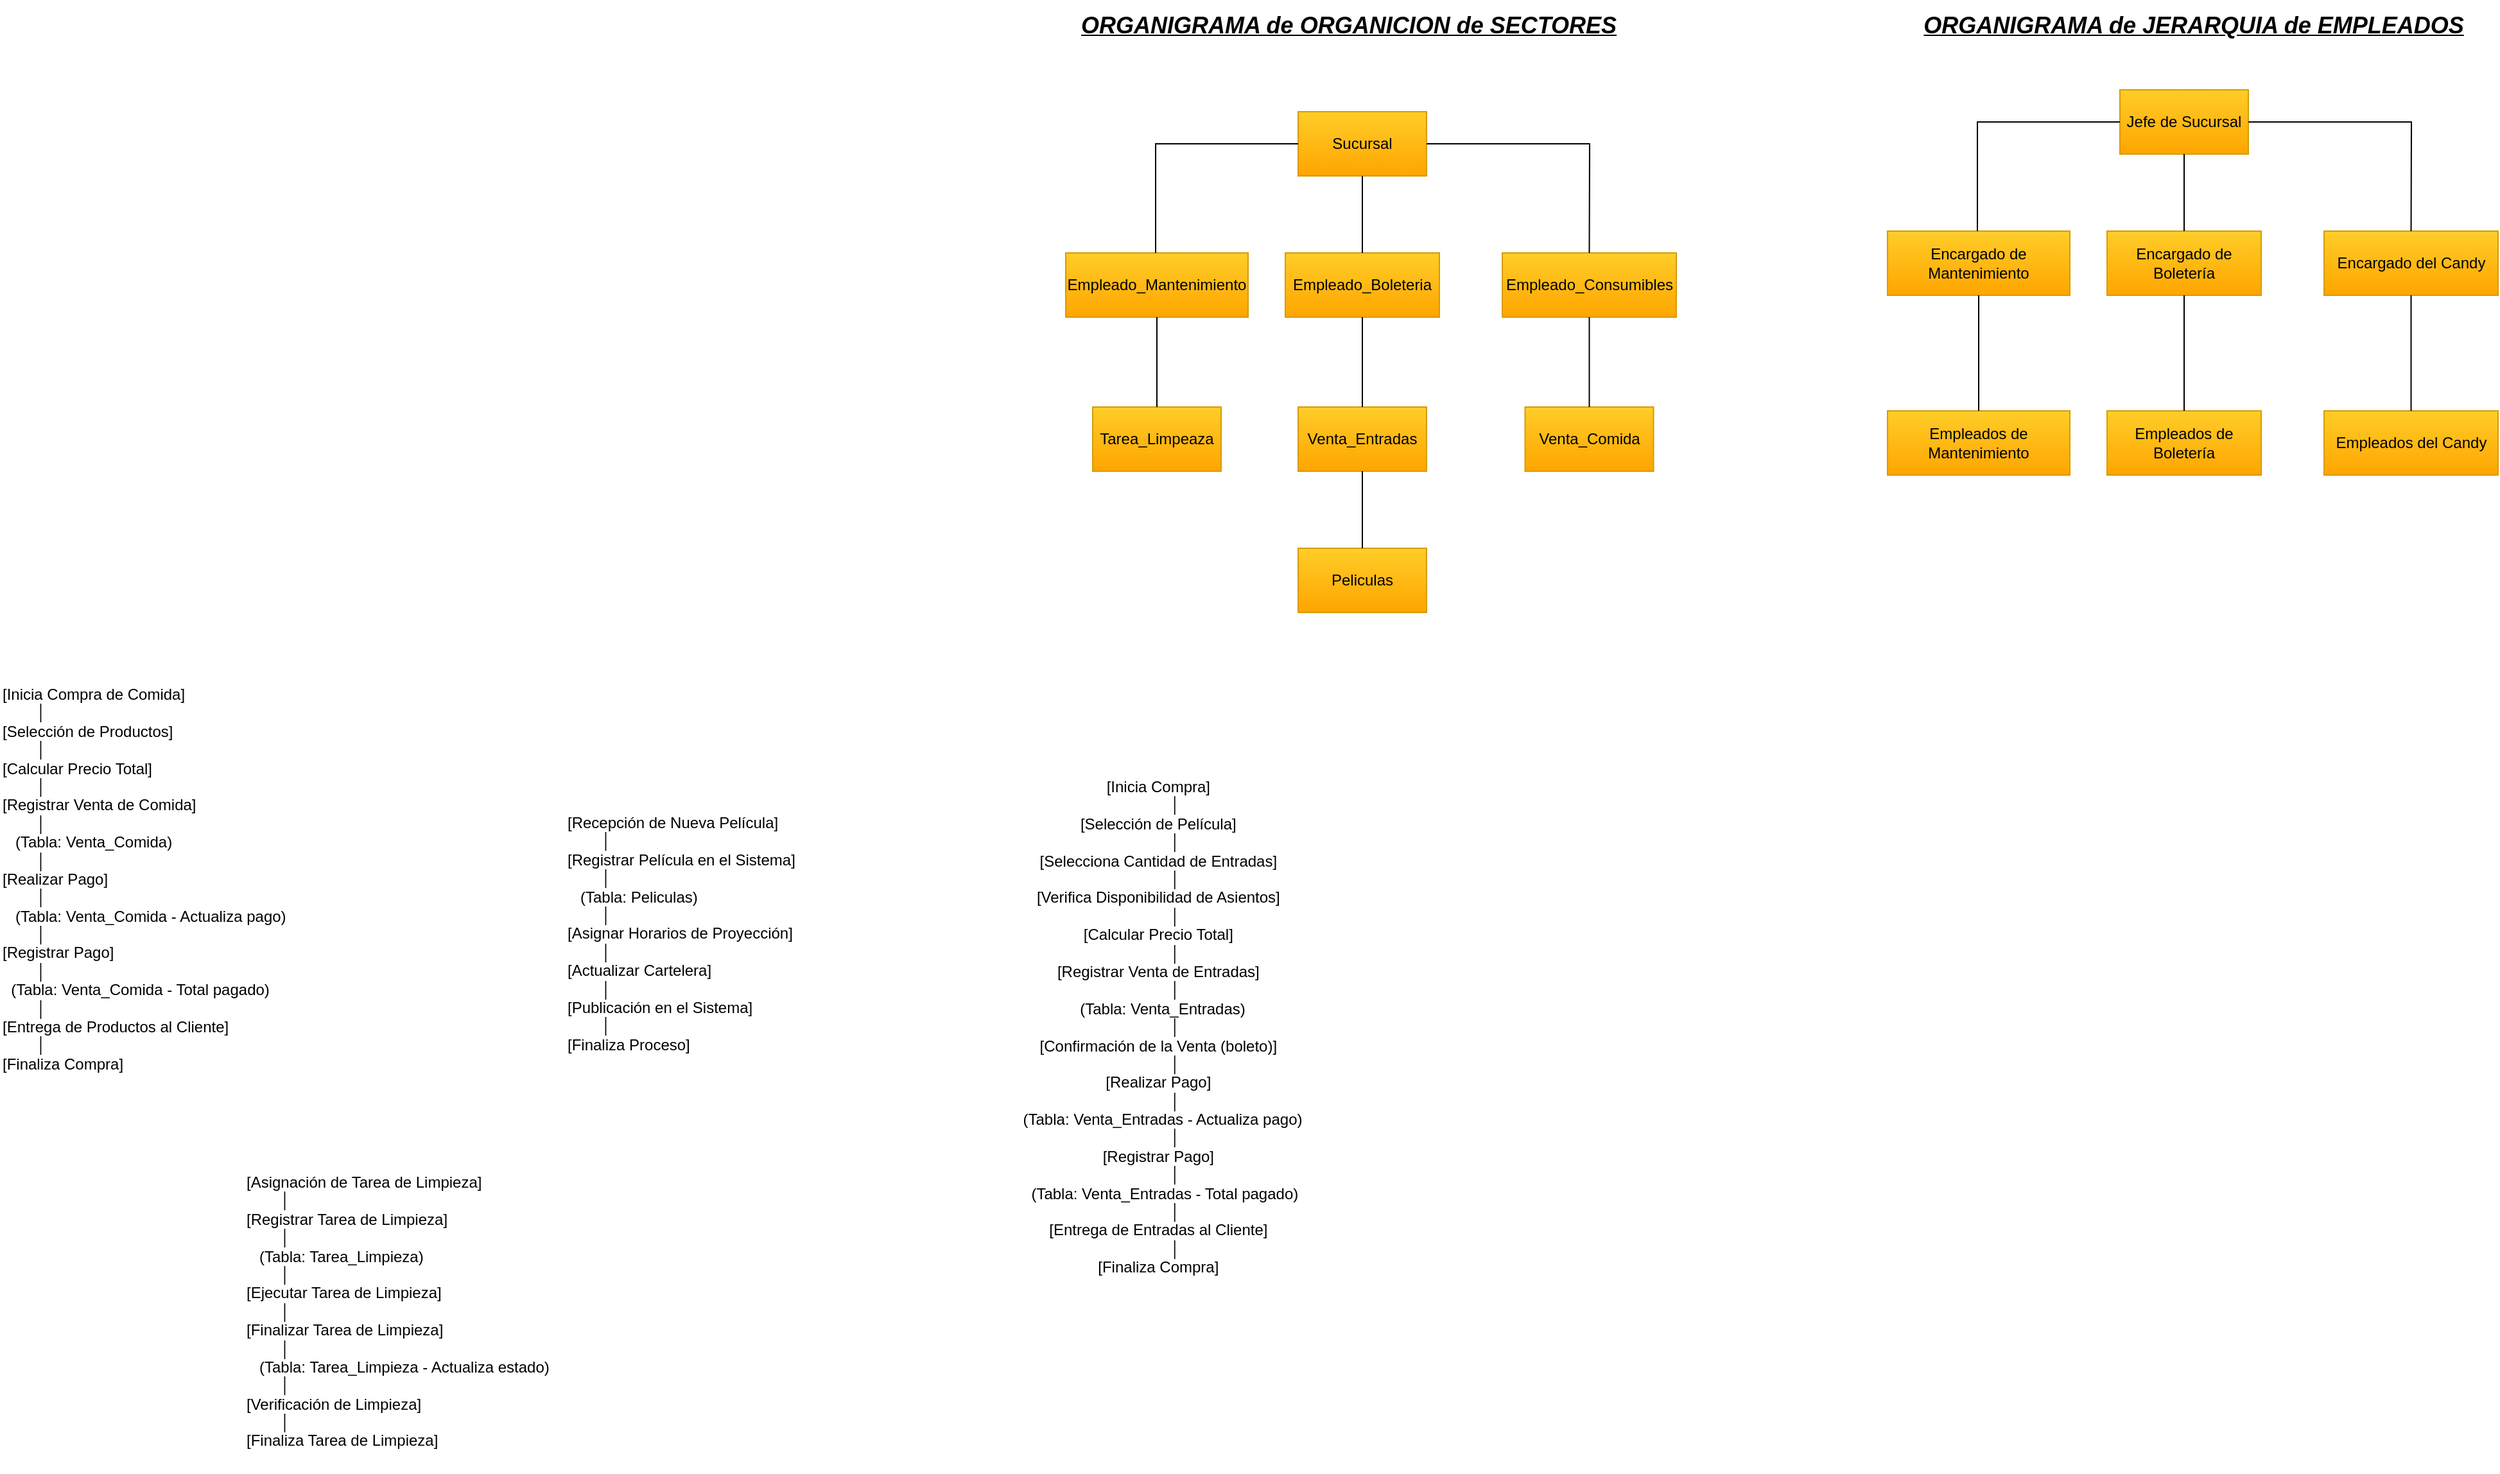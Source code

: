 <mxfile version="24.8.4">
  <diagram name="Página-1" id="1JRPIV7WGd91sIn-pRir">
    <mxGraphModel dx="2070" dy="705" grid="1" gridSize="10" guides="1" tooltips="1" connect="1" arrows="1" fold="1" page="1" pageScale="1" pageWidth="827" pageHeight="1169" math="0" shadow="0">
      <root>
        <mxCell id="0" />
        <mxCell id="1" parent="0" />
        <mxCell id="mKxBOqEnbxrsm3muFIDF-4" value="Empleado_Boleteria" style="rounded=0;whiteSpace=wrap;html=1;fillColor=#ffcd28;gradientColor=#ffa500;strokeColor=#d79b00;" vertex="1" parent="1">
          <mxGeometry x="231" y="430" width="120" height="50" as="geometry" />
        </mxCell>
        <mxCell id="mKxBOqEnbxrsm3muFIDF-5" value="Sucursal" style="rounded=0;whiteSpace=wrap;html=1;fillColor=#ffcd28;gradientColor=#ffa500;strokeColor=#d79b00;" vertex="1" parent="1">
          <mxGeometry x="241" y="320" width="100" height="50" as="geometry" />
        </mxCell>
        <mxCell id="mKxBOqEnbxrsm3muFIDF-6" value="Empleado_Consumibles" style="rounded=0;whiteSpace=wrap;html=1;fillColor=#ffcd28;gradientColor=#ffa500;strokeColor=#d79b00;" vertex="1" parent="1">
          <mxGeometry x="400" y="430" width="135.5" height="50" as="geometry" />
        </mxCell>
        <mxCell id="mKxBOqEnbxrsm3muFIDF-7" value="Empleado_Mantenimiento" style="rounded=0;whiteSpace=wrap;html=1;fillColor=#ffcd28;gradientColor=#ffa500;strokeColor=#d79b00;" vertex="1" parent="1">
          <mxGeometry x="60" y="430" width="142" height="50" as="geometry" />
        </mxCell>
        <mxCell id="mKxBOqEnbxrsm3muFIDF-9" value="Venta_Comida" style="rounded=0;whiteSpace=wrap;html=1;fillColor=#ffcd28;gradientColor=#ffa500;strokeColor=#d79b00;" vertex="1" parent="1">
          <mxGeometry x="417.75" y="550" width="100" height="50" as="geometry" />
        </mxCell>
        <mxCell id="mKxBOqEnbxrsm3muFIDF-10" value="Venta_Entradas" style="rounded=0;whiteSpace=wrap;html=1;fillColor=#ffcd28;gradientColor=#ffa500;strokeColor=#d79b00;" vertex="1" parent="1">
          <mxGeometry x="241" y="550" width="100" height="50" as="geometry" />
        </mxCell>
        <mxCell id="mKxBOqEnbxrsm3muFIDF-11" value="Tarea_Limpeaza" style="rounded=0;whiteSpace=wrap;html=1;fillColor=#ffcd28;gradientColor=#ffa500;strokeColor=#d79b00;" vertex="1" parent="1">
          <mxGeometry x="81" y="550" width="100" height="50" as="geometry" />
        </mxCell>
        <mxCell id="mKxBOqEnbxrsm3muFIDF-12" value="Peliculas" style="rounded=0;whiteSpace=wrap;html=1;fillColor=#ffcd28;gradientColor=#ffa500;strokeColor=#d79b00;" vertex="1" parent="1">
          <mxGeometry x="241" y="660" width="100" height="50" as="geometry" />
        </mxCell>
        <mxCell id="mKxBOqEnbxrsm3muFIDF-18" value="" style="endArrow=none;html=1;rounded=0;entryX=0;entryY=0.5;entryDx=0;entryDy=0;" edge="1" parent="1" target="mKxBOqEnbxrsm3muFIDF-5">
          <mxGeometry width="50" height="50" relative="1" as="geometry">
            <mxPoint x="130" y="430" as="sourcePoint" />
            <mxPoint x="170" y="320" as="targetPoint" />
            <Array as="points">
              <mxPoint x="130" y="345" />
            </Array>
          </mxGeometry>
        </mxCell>
        <mxCell id="mKxBOqEnbxrsm3muFIDF-19" value="" style="endArrow=none;html=1;rounded=0;entryX=1;entryY=0.5;entryDx=0;entryDy=0;exitX=0.5;exitY=0;exitDx=0;exitDy=0;" edge="1" parent="1" source="mKxBOqEnbxrsm3muFIDF-6" target="mKxBOqEnbxrsm3muFIDF-5">
          <mxGeometry width="50" height="50" relative="1" as="geometry">
            <mxPoint x="460" y="400" as="sourcePoint" />
            <mxPoint x="510" y="350" as="targetPoint" />
            <Array as="points">
              <mxPoint x="468" y="345" />
            </Array>
          </mxGeometry>
        </mxCell>
        <mxCell id="mKxBOqEnbxrsm3muFIDF-20" value="" style="endArrow=none;html=1;rounded=0;entryX=0.5;entryY=1;entryDx=0;entryDy=0;exitX=0.5;exitY=0;exitDx=0;exitDy=0;" edge="1" parent="1" source="mKxBOqEnbxrsm3muFIDF-4" target="mKxBOqEnbxrsm3muFIDF-5">
          <mxGeometry width="50" height="50" relative="1" as="geometry">
            <mxPoint x="180" y="580" as="sourcePoint" />
            <mxPoint x="230" y="530" as="targetPoint" />
          </mxGeometry>
        </mxCell>
        <mxCell id="mKxBOqEnbxrsm3muFIDF-21" value="" style="endArrow=none;html=1;rounded=0;entryX=0.5;entryY=1;entryDx=0;entryDy=0;exitX=0.5;exitY=0;exitDx=0;exitDy=0;" edge="1" parent="1" source="mKxBOqEnbxrsm3muFIDF-11" target="mKxBOqEnbxrsm3muFIDF-7">
          <mxGeometry width="50" height="50" relative="1" as="geometry">
            <mxPoint x="40" y="570" as="sourcePoint" />
            <mxPoint x="90" y="520" as="targetPoint" />
          </mxGeometry>
        </mxCell>
        <mxCell id="mKxBOqEnbxrsm3muFIDF-22" value="" style="endArrow=none;html=1;rounded=0;entryX=0.5;entryY=1;entryDx=0;entryDy=0;exitX=0.5;exitY=0;exitDx=0;exitDy=0;" edge="1" parent="1" source="mKxBOqEnbxrsm3muFIDF-10" target="mKxBOqEnbxrsm3muFIDF-4">
          <mxGeometry width="50" height="50" relative="1" as="geometry">
            <mxPoint x="160" y="700" as="sourcePoint" />
            <mxPoint x="210" y="650" as="targetPoint" />
          </mxGeometry>
        </mxCell>
        <mxCell id="mKxBOqEnbxrsm3muFIDF-23" value="" style="endArrow=none;html=1;rounded=0;entryX=0.5;entryY=1;entryDx=0;entryDy=0;exitX=0.5;exitY=0;exitDx=0;exitDy=0;" edge="1" parent="1" source="mKxBOqEnbxrsm3muFIDF-9" target="mKxBOqEnbxrsm3muFIDF-6">
          <mxGeometry width="50" height="50" relative="1" as="geometry">
            <mxPoint x="380" y="570" as="sourcePoint" />
            <mxPoint x="430" y="520" as="targetPoint" />
          </mxGeometry>
        </mxCell>
        <mxCell id="mKxBOqEnbxrsm3muFIDF-24" value="" style="endArrow=none;html=1;rounded=0;entryX=0.5;entryY=1;entryDx=0;entryDy=0;exitX=0.5;exitY=0;exitDx=0;exitDy=0;" edge="1" parent="1" source="mKxBOqEnbxrsm3muFIDF-12" target="mKxBOqEnbxrsm3muFIDF-10">
          <mxGeometry width="50" height="50" relative="1" as="geometry">
            <mxPoint x="90" y="710" as="sourcePoint" />
            <mxPoint x="140" y="660" as="targetPoint" />
          </mxGeometry>
        </mxCell>
        <mxCell id="mKxBOqEnbxrsm3muFIDF-25" value="Encargado de Boletería" style="rounded=0;whiteSpace=wrap;html=1;fillColor=#ffcd28;gradientColor=#ffa500;strokeColor=#d79b00;" vertex="1" parent="1">
          <mxGeometry x="871" y="413" width="120" height="50" as="geometry" />
        </mxCell>
        <mxCell id="mKxBOqEnbxrsm3muFIDF-26" value="Jefe de Sucursal" style="rounded=0;whiteSpace=wrap;html=1;fillColor=#ffcd28;gradientColor=#ffa500;strokeColor=#d79b00;" vertex="1" parent="1">
          <mxGeometry x="881" y="303" width="100" height="50" as="geometry" />
        </mxCell>
        <mxCell id="mKxBOqEnbxrsm3muFIDF-27" value="Encargado del Candy" style="rounded=0;whiteSpace=wrap;html=1;fillColor=#ffcd28;gradientColor=#ffa500;strokeColor=#d79b00;" vertex="1" parent="1">
          <mxGeometry x="1040" y="413" width="135.5" height="50" as="geometry" />
        </mxCell>
        <mxCell id="mKxBOqEnbxrsm3muFIDF-28" value="Encargado de Mantenimiento" style="rounded=0;whiteSpace=wrap;html=1;fillColor=#ffcd28;gradientColor=#ffa500;strokeColor=#d79b00;" vertex="1" parent="1">
          <mxGeometry x="700" y="413" width="142" height="50" as="geometry" />
        </mxCell>
        <mxCell id="mKxBOqEnbxrsm3muFIDF-29" value="" style="endArrow=none;html=1;rounded=0;entryX=0;entryY=0.5;entryDx=0;entryDy=0;" edge="1" parent="1" target="mKxBOqEnbxrsm3muFIDF-26">
          <mxGeometry width="50" height="50" relative="1" as="geometry">
            <mxPoint x="770" y="413" as="sourcePoint" />
            <mxPoint x="810" y="303" as="targetPoint" />
            <Array as="points">
              <mxPoint x="770" y="328" />
            </Array>
          </mxGeometry>
        </mxCell>
        <mxCell id="mKxBOqEnbxrsm3muFIDF-30" value="" style="endArrow=none;html=1;rounded=0;entryX=1;entryY=0.5;entryDx=0;entryDy=0;exitX=0.5;exitY=0;exitDx=0;exitDy=0;" edge="1" parent="1" source="mKxBOqEnbxrsm3muFIDF-27" target="mKxBOqEnbxrsm3muFIDF-26">
          <mxGeometry width="50" height="50" relative="1" as="geometry">
            <mxPoint x="1100" y="383" as="sourcePoint" />
            <mxPoint x="1150" y="333" as="targetPoint" />
            <Array as="points">
              <mxPoint x="1108" y="328" />
            </Array>
          </mxGeometry>
        </mxCell>
        <mxCell id="mKxBOqEnbxrsm3muFIDF-31" value="" style="endArrow=none;html=1;rounded=0;entryX=0.5;entryY=1;entryDx=0;entryDy=0;exitX=0.5;exitY=0;exitDx=0;exitDy=0;" edge="1" parent="1" source="mKxBOqEnbxrsm3muFIDF-25" target="mKxBOqEnbxrsm3muFIDF-26">
          <mxGeometry width="50" height="50" relative="1" as="geometry">
            <mxPoint x="820" y="563" as="sourcePoint" />
            <mxPoint x="870" y="513" as="targetPoint" />
          </mxGeometry>
        </mxCell>
        <mxCell id="mKxBOqEnbxrsm3muFIDF-32" value="&lt;font style=&quot;font-size: 18px;&quot;&gt;&lt;b&gt;&lt;i&gt;&lt;u&gt;ORGANIGRAMA de ORGANICION de SECTORES&lt;/u&gt;&lt;/i&gt;&lt;/b&gt;&lt;/font&gt;" style="text;html=1;align=center;verticalAlign=middle;resizable=0;points=[];autosize=1;strokeColor=none;fillColor=none;" vertex="1" parent="1">
          <mxGeometry x="60" y="233" width="440" height="40" as="geometry" />
        </mxCell>
        <mxCell id="mKxBOqEnbxrsm3muFIDF-33" value="&lt;font style=&quot;font-size: 18px;&quot;&gt;&lt;b&gt;&lt;i&gt;&lt;u&gt;ORGANIGRAMA de JERARQUIA de EMPLEADOS&lt;/u&gt;&lt;/i&gt;&lt;/b&gt;&lt;/font&gt;" style="text;html=1;align=center;verticalAlign=middle;resizable=0;points=[];autosize=1;strokeColor=none;fillColor=none;" vertex="1" parent="1">
          <mxGeometry x="717.75" y="233" width="440" height="40" as="geometry" />
        </mxCell>
        <mxCell id="mKxBOqEnbxrsm3muFIDF-34" value="Empleados de Boletería" style="rounded=0;whiteSpace=wrap;html=1;fillColor=#ffcd28;gradientColor=#ffa500;strokeColor=#d79b00;" vertex="1" parent="1">
          <mxGeometry x="871" y="553" width="120" height="50" as="geometry" />
        </mxCell>
        <mxCell id="mKxBOqEnbxrsm3muFIDF-35" value="Empleados del Candy" style="rounded=0;whiteSpace=wrap;html=1;fillColor=#ffcd28;gradientColor=#ffa500;strokeColor=#d79b00;" vertex="1" parent="1">
          <mxGeometry x="1040" y="553" width="135.5" height="50" as="geometry" />
        </mxCell>
        <mxCell id="mKxBOqEnbxrsm3muFIDF-36" value="Empleados de Mantenimiento" style="rounded=0;whiteSpace=wrap;html=1;fillColor=#ffcd28;gradientColor=#ffa500;strokeColor=#d79b00;" vertex="1" parent="1">
          <mxGeometry x="700" y="553" width="142" height="50" as="geometry" />
        </mxCell>
        <mxCell id="mKxBOqEnbxrsm3muFIDF-37" value="" style="endArrow=none;html=1;rounded=0;entryX=0.5;entryY=1;entryDx=0;entryDy=0;exitX=0.5;exitY=0;exitDx=0;exitDy=0;" edge="1" parent="1" source="mKxBOqEnbxrsm3muFIDF-36" target="mKxBOqEnbxrsm3muFIDF-28">
          <mxGeometry width="50" height="50" relative="1" as="geometry">
            <mxPoint x="760" y="713" as="sourcePoint" />
            <mxPoint x="810" y="663" as="targetPoint" />
          </mxGeometry>
        </mxCell>
        <mxCell id="mKxBOqEnbxrsm3muFIDF-38" value="" style="endArrow=none;html=1;rounded=0;entryX=0.5;entryY=1;entryDx=0;entryDy=0;exitX=0.5;exitY=0;exitDx=0;exitDy=0;" edge="1" parent="1" source="mKxBOqEnbxrsm3muFIDF-34" target="mKxBOqEnbxrsm3muFIDF-25">
          <mxGeometry width="50" height="50" relative="1" as="geometry">
            <mxPoint x="850" y="703" as="sourcePoint" />
            <mxPoint x="900" y="653" as="targetPoint" />
          </mxGeometry>
        </mxCell>
        <mxCell id="mKxBOqEnbxrsm3muFIDF-39" value="" style="endArrow=none;html=1;rounded=0;entryX=0.5;entryY=1;entryDx=0;entryDy=0;exitX=0.5;exitY=0;exitDx=0;exitDy=0;" edge="1" parent="1" source="mKxBOqEnbxrsm3muFIDF-35" target="mKxBOqEnbxrsm3muFIDF-27">
          <mxGeometry width="50" height="50" relative="1" as="geometry">
            <mxPoint x="890" y="683" as="sourcePoint" />
            <mxPoint x="940" y="633" as="targetPoint" />
          </mxGeometry>
        </mxCell>
        <mxCell id="mKxBOqEnbxrsm3muFIDF-40" value="&lt;div&gt;[Inicia Compra]&amp;nbsp;&amp;nbsp;&lt;/div&gt;&lt;div&gt;&amp;nbsp; &amp;nbsp; &amp;nbsp; &amp;nbsp; │&amp;nbsp;&amp;nbsp;&lt;/div&gt;&lt;div&gt;[Selección de Película]&amp;nbsp;&amp;nbsp;&lt;/div&gt;&lt;div&gt;&amp;nbsp; &amp;nbsp; &amp;nbsp; &amp;nbsp; │&amp;nbsp;&amp;nbsp;&lt;/div&gt;&lt;div&gt;[Selecciona Cantidad de Entradas]&amp;nbsp;&amp;nbsp;&lt;/div&gt;&lt;div&gt;&amp;nbsp; &amp;nbsp; &amp;nbsp; &amp;nbsp; │&amp;nbsp;&amp;nbsp;&lt;/div&gt;&lt;div&gt;[Verifica Disponibilidad de Asientos]&amp;nbsp;&amp;nbsp;&lt;/div&gt;&lt;div&gt;&amp;nbsp; &amp;nbsp; &amp;nbsp; &amp;nbsp; │&amp;nbsp;&amp;nbsp;&lt;/div&gt;&lt;div&gt;[Calcular Precio Total]&amp;nbsp;&amp;nbsp;&lt;/div&gt;&lt;div&gt;&amp;nbsp; &amp;nbsp; &amp;nbsp; &amp;nbsp; │&amp;nbsp;&amp;nbsp;&lt;/div&gt;&lt;div&gt;[Registrar Venta de Entradas]&amp;nbsp;&amp;nbsp;&lt;/div&gt;&lt;div&gt;&amp;nbsp; &amp;nbsp; &amp;nbsp; &amp;nbsp; │&amp;nbsp;&amp;nbsp;&lt;/div&gt;&lt;div&gt;&amp;nbsp; (Tabla: Venta_Entradas)&amp;nbsp;&amp;nbsp;&lt;/div&gt;&lt;div&gt;&amp;nbsp; &amp;nbsp; &amp;nbsp; &amp;nbsp; │&amp;nbsp;&amp;nbsp;&lt;/div&gt;&lt;div&gt;[Confirmación de la Venta (boleto)]&amp;nbsp;&amp;nbsp;&lt;/div&gt;&lt;div&gt;&amp;nbsp; &amp;nbsp; &amp;nbsp; &amp;nbsp; │&amp;nbsp;&amp;nbsp;&lt;/div&gt;&lt;div&gt;[Realizar Pago]&amp;nbsp;&amp;nbsp;&lt;/div&gt;&lt;div&gt;&amp;nbsp; &amp;nbsp; &amp;nbsp; &amp;nbsp; │&amp;nbsp;&amp;nbsp;&lt;/div&gt;&lt;div&gt;&amp;nbsp; (Tabla: Venta_Entradas - Actualiza pago)&amp;nbsp;&amp;nbsp;&lt;/div&gt;&lt;div&gt;&amp;nbsp; &amp;nbsp; &amp;nbsp; &amp;nbsp; │&amp;nbsp;&amp;nbsp;&lt;/div&gt;&lt;div&gt;[Registrar Pago]&amp;nbsp;&amp;nbsp;&lt;/div&gt;&lt;div&gt;&amp;nbsp; &amp;nbsp; &amp;nbsp; &amp;nbsp; │&amp;nbsp;&amp;nbsp;&lt;/div&gt;&lt;div&gt;&amp;nbsp; &amp;nbsp;(Tabla: Venta_Entradas - Total pagado)&amp;nbsp;&amp;nbsp;&lt;/div&gt;&lt;div&gt;&amp;nbsp; &amp;nbsp; &amp;nbsp; &amp;nbsp; │&amp;nbsp;&amp;nbsp;&lt;/div&gt;&lt;div&gt;[Entrega de Entradas al Cliente]&amp;nbsp;&amp;nbsp;&lt;/div&gt;&lt;div&gt;&amp;nbsp; &amp;nbsp; &amp;nbsp; &amp;nbsp; │&amp;nbsp;&amp;nbsp;&lt;/div&gt;&lt;div&gt;[Finaliza Compra]&amp;nbsp;&amp;nbsp;&lt;/div&gt;&lt;div&gt;&lt;br&gt;&lt;/div&gt;" style="text;html=1;align=center;verticalAlign=middle;resizable=0;points=[];autosize=1;strokeColor=none;fillColor=none;" vertex="1" parent="1">
          <mxGeometry x="10" y="830" width="250" height="420" as="geometry" />
        </mxCell>
        <mxCell id="mKxBOqEnbxrsm3muFIDF-41" value="[Inicia Compra de Comida]  &#xa;        │  &#xa;[Selección de Productos]  &#xa;        │  &#xa;[Calcular Precio Total]  &#xa;        │  &#xa;[Registrar Venta de Comida]  &#xa;        │  &#xa;   (Tabla: Venta_Comida)  &#xa;        │  &#xa;[Realizar Pago]  &#xa;        │  &#xa;   (Tabla: Venta_Comida - Actualiza pago)  &#xa;        │  &#xa;[Registrar Pago]  &#xa;        │  &#xa;  (Tabla: Venta_Comida - Total pagado)  &#xa;        │  &#xa;[Entrega de Productos al Cliente]  &#xa;        │  &#xa;[Finaliza Compra]" style="text;whiteSpace=wrap;" vertex="1" parent="1">
          <mxGeometry x="-770" y="760" width="260" height="330" as="geometry" />
        </mxCell>
        <mxCell id="mKxBOqEnbxrsm3muFIDF-42" value="[Asignación de Tarea de Limpieza]  &#xa;        │  &#xa;[Registrar Tarea de Limpieza]  &#xa;        │  &#xa;   (Tabla: Tarea_Limpieza)  &#xa;        │  &#xa;[Ejecutar Tarea de Limpieza]  &#xa;        │  &#xa;[Finalizar Tarea de Limpieza]  &#xa;        │  &#xa;   (Tabla: Tarea_Limpieza - Actualiza estado)  &#xa;        │  &#xa;[Verificación de Limpieza]  &#xa;        │  &#xa;[Finaliza Tarea de Limpieza]" style="text;whiteSpace=wrap;" vertex="1" parent="1">
          <mxGeometry x="-580" y="1140" width="280" height="240" as="geometry" />
        </mxCell>
        <mxCell id="mKxBOqEnbxrsm3muFIDF-43" value="[Recepción de Nueva Película]  &#xa;        │  &#xa;[Registrar Película en el Sistema]  &#xa;        │  &#xa;   (Tabla: Peliculas)  &#xa;        │  &#xa;[Asignar Horarios de Proyección]  &#xa;        │  &#xa;[Actualizar Cartelera]  &#xa;        │  &#xa;[Publicación en el Sistema]  &#xa;        │  &#xa;[Finaliza Proceso]" style="text;whiteSpace=wrap;" vertex="1" parent="1">
          <mxGeometry x="-330" y="860" width="220" height="210" as="geometry" />
        </mxCell>
      </root>
    </mxGraphModel>
  </diagram>
</mxfile>
